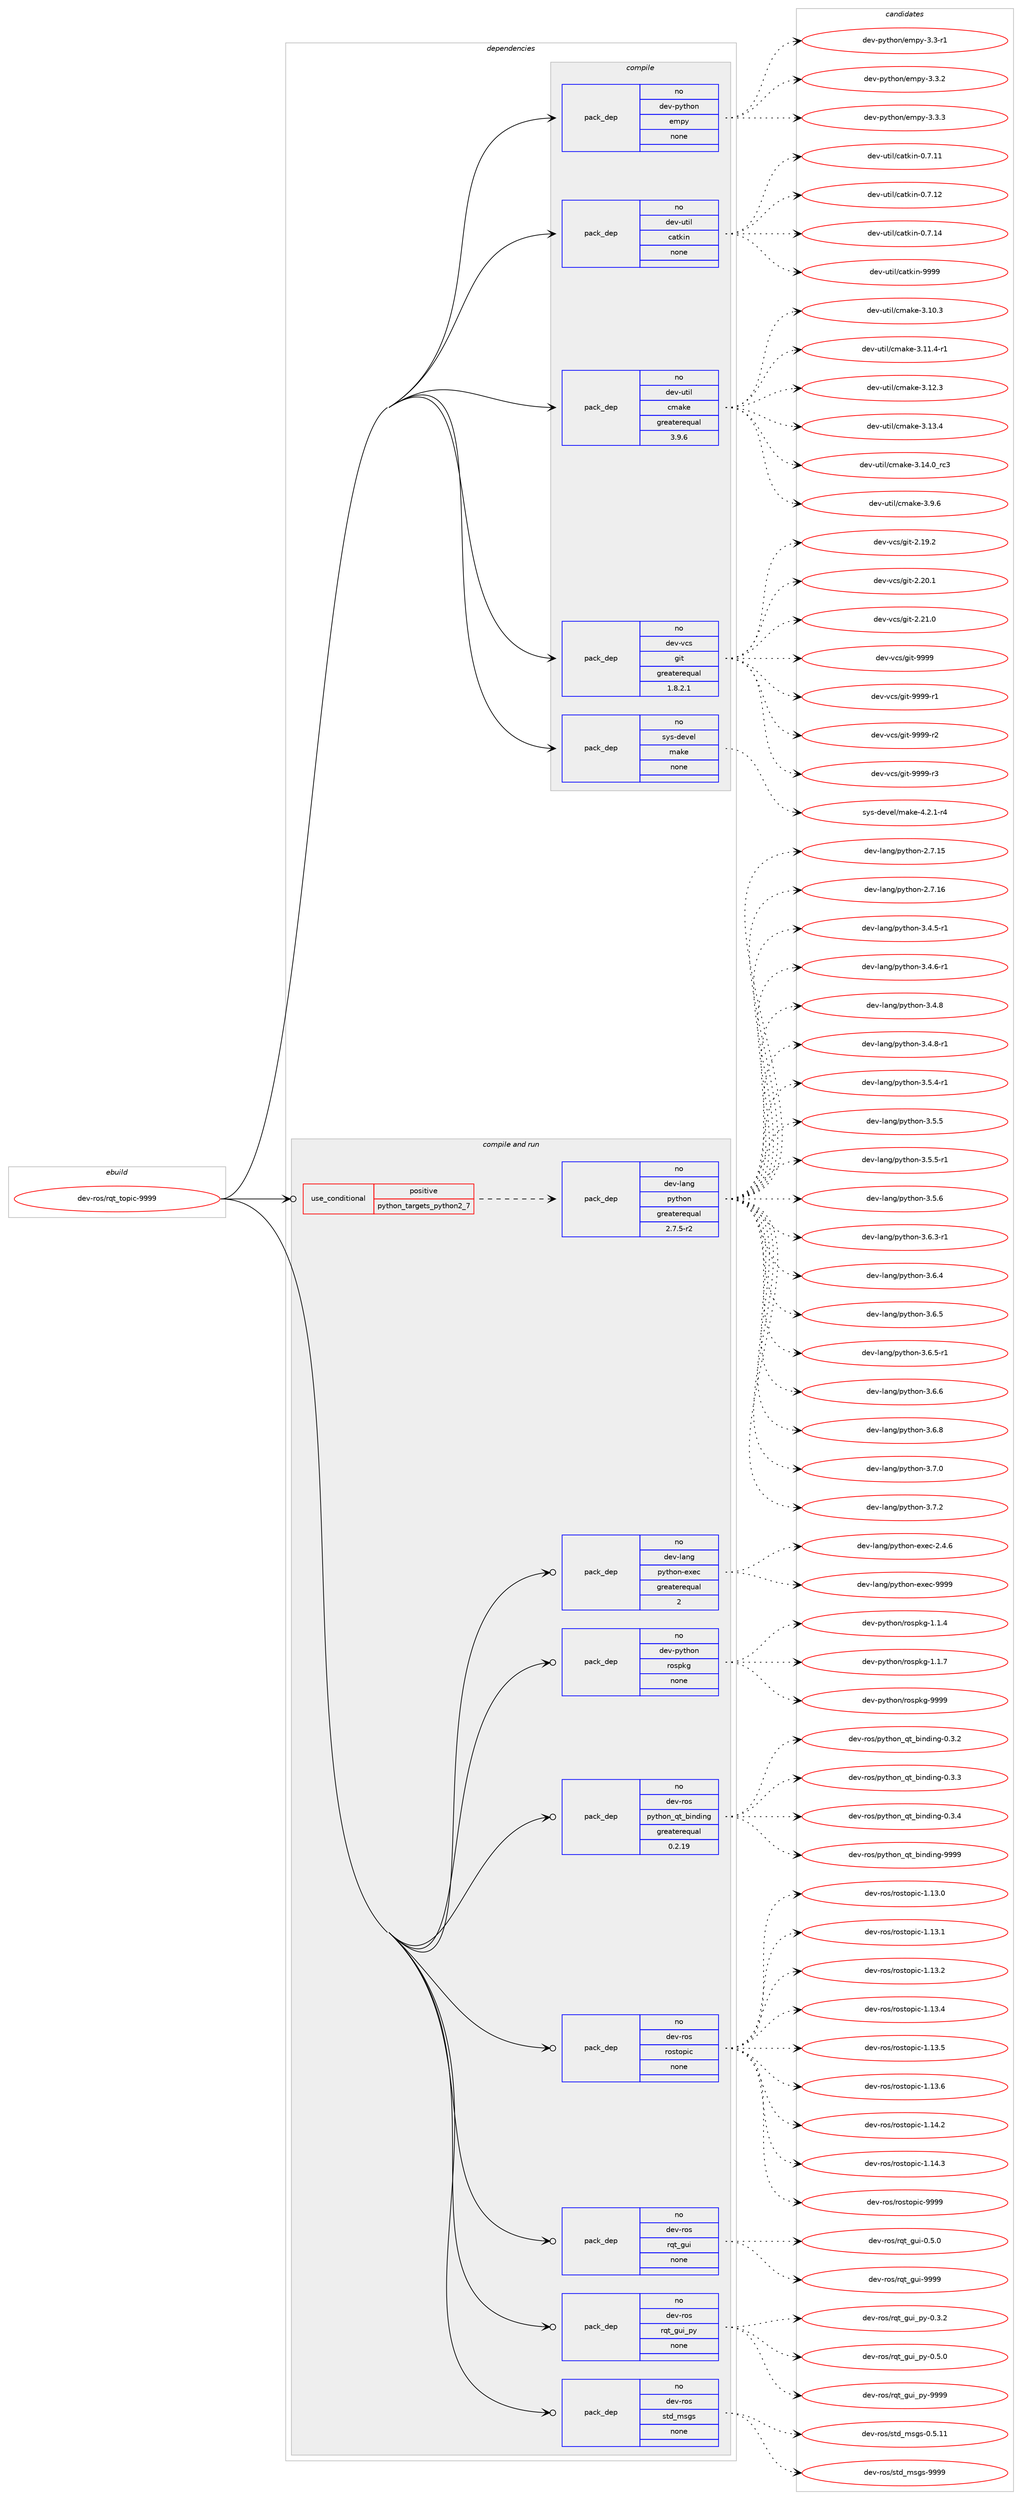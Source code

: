 digraph prolog {

# *************
# Graph options
# *************

newrank=true;
concentrate=true;
compound=true;
graph [rankdir=LR,fontname=Helvetica,fontsize=10,ranksep=1.5];#, ranksep=2.5, nodesep=0.2];
edge  [arrowhead=vee];
node  [fontname=Helvetica,fontsize=10];

# **********
# The ebuild
# **********

subgraph cluster_leftcol {
color=gray;
rank=same;
label=<<i>ebuild</i>>;
id [label="dev-ros/rqt_topic-9999", color=red, width=4, href="../dev-ros/rqt_topic-9999.svg"];
}

# ****************
# The dependencies
# ****************

subgraph cluster_midcol {
color=gray;
label=<<i>dependencies</i>>;
subgraph cluster_compile {
fillcolor="#eeeeee";
style=filled;
label=<<i>compile</i>>;
subgraph pack1056400 {
dependency1470363 [label=<<TABLE BORDER="0" CELLBORDER="1" CELLSPACING="0" CELLPADDING="4" WIDTH="220"><TR><TD ROWSPAN="6" CELLPADDING="30">pack_dep</TD></TR><TR><TD WIDTH="110">no</TD></TR><TR><TD>dev-python</TD></TR><TR><TD>empy</TD></TR><TR><TD>none</TD></TR><TR><TD></TD></TR></TABLE>>, shape=none, color=blue];
}
id:e -> dependency1470363:w [weight=20,style="solid",arrowhead="vee"];
subgraph pack1056401 {
dependency1470364 [label=<<TABLE BORDER="0" CELLBORDER="1" CELLSPACING="0" CELLPADDING="4" WIDTH="220"><TR><TD ROWSPAN="6" CELLPADDING="30">pack_dep</TD></TR><TR><TD WIDTH="110">no</TD></TR><TR><TD>dev-util</TD></TR><TR><TD>catkin</TD></TR><TR><TD>none</TD></TR><TR><TD></TD></TR></TABLE>>, shape=none, color=blue];
}
id:e -> dependency1470364:w [weight=20,style="solid",arrowhead="vee"];
subgraph pack1056402 {
dependency1470365 [label=<<TABLE BORDER="0" CELLBORDER="1" CELLSPACING="0" CELLPADDING="4" WIDTH="220"><TR><TD ROWSPAN="6" CELLPADDING="30">pack_dep</TD></TR><TR><TD WIDTH="110">no</TD></TR><TR><TD>dev-util</TD></TR><TR><TD>cmake</TD></TR><TR><TD>greaterequal</TD></TR><TR><TD>3.9.6</TD></TR></TABLE>>, shape=none, color=blue];
}
id:e -> dependency1470365:w [weight=20,style="solid",arrowhead="vee"];
subgraph pack1056403 {
dependency1470366 [label=<<TABLE BORDER="0" CELLBORDER="1" CELLSPACING="0" CELLPADDING="4" WIDTH="220"><TR><TD ROWSPAN="6" CELLPADDING="30">pack_dep</TD></TR><TR><TD WIDTH="110">no</TD></TR><TR><TD>dev-vcs</TD></TR><TR><TD>git</TD></TR><TR><TD>greaterequal</TD></TR><TR><TD>1.8.2.1</TD></TR></TABLE>>, shape=none, color=blue];
}
id:e -> dependency1470366:w [weight=20,style="solid",arrowhead="vee"];
subgraph pack1056404 {
dependency1470367 [label=<<TABLE BORDER="0" CELLBORDER="1" CELLSPACING="0" CELLPADDING="4" WIDTH="220"><TR><TD ROWSPAN="6" CELLPADDING="30">pack_dep</TD></TR><TR><TD WIDTH="110">no</TD></TR><TR><TD>sys-devel</TD></TR><TR><TD>make</TD></TR><TR><TD>none</TD></TR><TR><TD></TD></TR></TABLE>>, shape=none, color=blue];
}
id:e -> dependency1470367:w [weight=20,style="solid",arrowhead="vee"];
}
subgraph cluster_compileandrun {
fillcolor="#eeeeee";
style=filled;
label=<<i>compile and run</i>>;
subgraph cond390573 {
dependency1470368 [label=<<TABLE BORDER="0" CELLBORDER="1" CELLSPACING="0" CELLPADDING="4"><TR><TD ROWSPAN="3" CELLPADDING="10">use_conditional</TD></TR><TR><TD>positive</TD></TR><TR><TD>python_targets_python2_7</TD></TR></TABLE>>, shape=none, color=red];
subgraph pack1056405 {
dependency1470369 [label=<<TABLE BORDER="0" CELLBORDER="1" CELLSPACING="0" CELLPADDING="4" WIDTH="220"><TR><TD ROWSPAN="6" CELLPADDING="30">pack_dep</TD></TR><TR><TD WIDTH="110">no</TD></TR><TR><TD>dev-lang</TD></TR><TR><TD>python</TD></TR><TR><TD>greaterequal</TD></TR><TR><TD>2.7.5-r2</TD></TR></TABLE>>, shape=none, color=blue];
}
dependency1470368:e -> dependency1470369:w [weight=20,style="dashed",arrowhead="vee"];
}
id:e -> dependency1470368:w [weight=20,style="solid",arrowhead="odotvee"];
subgraph pack1056406 {
dependency1470370 [label=<<TABLE BORDER="0" CELLBORDER="1" CELLSPACING="0" CELLPADDING="4" WIDTH="220"><TR><TD ROWSPAN="6" CELLPADDING="30">pack_dep</TD></TR><TR><TD WIDTH="110">no</TD></TR><TR><TD>dev-lang</TD></TR><TR><TD>python-exec</TD></TR><TR><TD>greaterequal</TD></TR><TR><TD>2</TD></TR></TABLE>>, shape=none, color=blue];
}
id:e -> dependency1470370:w [weight=20,style="solid",arrowhead="odotvee"];
subgraph pack1056407 {
dependency1470371 [label=<<TABLE BORDER="0" CELLBORDER="1" CELLSPACING="0" CELLPADDING="4" WIDTH="220"><TR><TD ROWSPAN="6" CELLPADDING="30">pack_dep</TD></TR><TR><TD WIDTH="110">no</TD></TR><TR><TD>dev-python</TD></TR><TR><TD>rospkg</TD></TR><TR><TD>none</TD></TR><TR><TD></TD></TR></TABLE>>, shape=none, color=blue];
}
id:e -> dependency1470371:w [weight=20,style="solid",arrowhead="odotvee"];
subgraph pack1056408 {
dependency1470372 [label=<<TABLE BORDER="0" CELLBORDER="1" CELLSPACING="0" CELLPADDING="4" WIDTH="220"><TR><TD ROWSPAN="6" CELLPADDING="30">pack_dep</TD></TR><TR><TD WIDTH="110">no</TD></TR><TR><TD>dev-ros</TD></TR><TR><TD>python_qt_binding</TD></TR><TR><TD>greaterequal</TD></TR><TR><TD>0.2.19</TD></TR></TABLE>>, shape=none, color=blue];
}
id:e -> dependency1470372:w [weight=20,style="solid",arrowhead="odotvee"];
subgraph pack1056409 {
dependency1470373 [label=<<TABLE BORDER="0" CELLBORDER="1" CELLSPACING="0" CELLPADDING="4" WIDTH="220"><TR><TD ROWSPAN="6" CELLPADDING="30">pack_dep</TD></TR><TR><TD WIDTH="110">no</TD></TR><TR><TD>dev-ros</TD></TR><TR><TD>rostopic</TD></TR><TR><TD>none</TD></TR><TR><TD></TD></TR></TABLE>>, shape=none, color=blue];
}
id:e -> dependency1470373:w [weight=20,style="solid",arrowhead="odotvee"];
subgraph pack1056410 {
dependency1470374 [label=<<TABLE BORDER="0" CELLBORDER="1" CELLSPACING="0" CELLPADDING="4" WIDTH="220"><TR><TD ROWSPAN="6" CELLPADDING="30">pack_dep</TD></TR><TR><TD WIDTH="110">no</TD></TR><TR><TD>dev-ros</TD></TR><TR><TD>rqt_gui</TD></TR><TR><TD>none</TD></TR><TR><TD></TD></TR></TABLE>>, shape=none, color=blue];
}
id:e -> dependency1470374:w [weight=20,style="solid",arrowhead="odotvee"];
subgraph pack1056411 {
dependency1470375 [label=<<TABLE BORDER="0" CELLBORDER="1" CELLSPACING="0" CELLPADDING="4" WIDTH="220"><TR><TD ROWSPAN="6" CELLPADDING="30">pack_dep</TD></TR><TR><TD WIDTH="110">no</TD></TR><TR><TD>dev-ros</TD></TR><TR><TD>rqt_gui_py</TD></TR><TR><TD>none</TD></TR><TR><TD></TD></TR></TABLE>>, shape=none, color=blue];
}
id:e -> dependency1470375:w [weight=20,style="solid",arrowhead="odotvee"];
subgraph pack1056412 {
dependency1470376 [label=<<TABLE BORDER="0" CELLBORDER="1" CELLSPACING="0" CELLPADDING="4" WIDTH="220"><TR><TD ROWSPAN="6" CELLPADDING="30">pack_dep</TD></TR><TR><TD WIDTH="110">no</TD></TR><TR><TD>dev-ros</TD></TR><TR><TD>std_msgs</TD></TR><TR><TD>none</TD></TR><TR><TD></TD></TR></TABLE>>, shape=none, color=blue];
}
id:e -> dependency1470376:w [weight=20,style="solid",arrowhead="odotvee"];
}
subgraph cluster_run {
fillcolor="#eeeeee";
style=filled;
label=<<i>run</i>>;
}
}

# **************
# The candidates
# **************

subgraph cluster_choices {
rank=same;
color=gray;
label=<<i>candidates</i>>;

subgraph choice1056400 {
color=black;
nodesep=1;
choice1001011184511212111610411111047101109112121455146514511449 [label="dev-python/empy-3.3-r1", color=red, width=4,href="../dev-python/empy-3.3-r1.svg"];
choice1001011184511212111610411111047101109112121455146514650 [label="dev-python/empy-3.3.2", color=red, width=4,href="../dev-python/empy-3.3.2.svg"];
choice1001011184511212111610411111047101109112121455146514651 [label="dev-python/empy-3.3.3", color=red, width=4,href="../dev-python/empy-3.3.3.svg"];
dependency1470363:e -> choice1001011184511212111610411111047101109112121455146514511449:w [style=dotted,weight="100"];
dependency1470363:e -> choice1001011184511212111610411111047101109112121455146514650:w [style=dotted,weight="100"];
dependency1470363:e -> choice1001011184511212111610411111047101109112121455146514651:w [style=dotted,weight="100"];
}
subgraph choice1056401 {
color=black;
nodesep=1;
choice1001011184511711610510847999711610710511045484655464949 [label="dev-util/catkin-0.7.11", color=red, width=4,href="../dev-util/catkin-0.7.11.svg"];
choice1001011184511711610510847999711610710511045484655464950 [label="dev-util/catkin-0.7.12", color=red, width=4,href="../dev-util/catkin-0.7.12.svg"];
choice1001011184511711610510847999711610710511045484655464952 [label="dev-util/catkin-0.7.14", color=red, width=4,href="../dev-util/catkin-0.7.14.svg"];
choice100101118451171161051084799971161071051104557575757 [label="dev-util/catkin-9999", color=red, width=4,href="../dev-util/catkin-9999.svg"];
dependency1470364:e -> choice1001011184511711610510847999711610710511045484655464949:w [style=dotted,weight="100"];
dependency1470364:e -> choice1001011184511711610510847999711610710511045484655464950:w [style=dotted,weight="100"];
dependency1470364:e -> choice1001011184511711610510847999711610710511045484655464952:w [style=dotted,weight="100"];
dependency1470364:e -> choice100101118451171161051084799971161071051104557575757:w [style=dotted,weight="100"];
}
subgraph choice1056402 {
color=black;
nodesep=1;
choice1001011184511711610510847991099710710145514649484651 [label="dev-util/cmake-3.10.3", color=red, width=4,href="../dev-util/cmake-3.10.3.svg"];
choice10010111845117116105108479910997107101455146494946524511449 [label="dev-util/cmake-3.11.4-r1", color=red, width=4,href="../dev-util/cmake-3.11.4-r1.svg"];
choice1001011184511711610510847991099710710145514649504651 [label="dev-util/cmake-3.12.3", color=red, width=4,href="../dev-util/cmake-3.12.3.svg"];
choice1001011184511711610510847991099710710145514649514652 [label="dev-util/cmake-3.13.4", color=red, width=4,href="../dev-util/cmake-3.13.4.svg"];
choice1001011184511711610510847991099710710145514649524648951149951 [label="dev-util/cmake-3.14.0_rc3", color=red, width=4,href="../dev-util/cmake-3.14.0_rc3.svg"];
choice10010111845117116105108479910997107101455146574654 [label="dev-util/cmake-3.9.6", color=red, width=4,href="../dev-util/cmake-3.9.6.svg"];
dependency1470365:e -> choice1001011184511711610510847991099710710145514649484651:w [style=dotted,weight="100"];
dependency1470365:e -> choice10010111845117116105108479910997107101455146494946524511449:w [style=dotted,weight="100"];
dependency1470365:e -> choice1001011184511711610510847991099710710145514649504651:w [style=dotted,weight="100"];
dependency1470365:e -> choice1001011184511711610510847991099710710145514649514652:w [style=dotted,weight="100"];
dependency1470365:e -> choice1001011184511711610510847991099710710145514649524648951149951:w [style=dotted,weight="100"];
dependency1470365:e -> choice10010111845117116105108479910997107101455146574654:w [style=dotted,weight="100"];
}
subgraph choice1056403 {
color=black;
nodesep=1;
choice10010111845118991154710310511645504649574650 [label="dev-vcs/git-2.19.2", color=red, width=4,href="../dev-vcs/git-2.19.2.svg"];
choice10010111845118991154710310511645504650484649 [label="dev-vcs/git-2.20.1", color=red, width=4,href="../dev-vcs/git-2.20.1.svg"];
choice10010111845118991154710310511645504650494648 [label="dev-vcs/git-2.21.0", color=red, width=4,href="../dev-vcs/git-2.21.0.svg"];
choice1001011184511899115471031051164557575757 [label="dev-vcs/git-9999", color=red, width=4,href="../dev-vcs/git-9999.svg"];
choice10010111845118991154710310511645575757574511449 [label="dev-vcs/git-9999-r1", color=red, width=4,href="../dev-vcs/git-9999-r1.svg"];
choice10010111845118991154710310511645575757574511450 [label="dev-vcs/git-9999-r2", color=red, width=4,href="../dev-vcs/git-9999-r2.svg"];
choice10010111845118991154710310511645575757574511451 [label="dev-vcs/git-9999-r3", color=red, width=4,href="../dev-vcs/git-9999-r3.svg"];
dependency1470366:e -> choice10010111845118991154710310511645504649574650:w [style=dotted,weight="100"];
dependency1470366:e -> choice10010111845118991154710310511645504650484649:w [style=dotted,weight="100"];
dependency1470366:e -> choice10010111845118991154710310511645504650494648:w [style=dotted,weight="100"];
dependency1470366:e -> choice1001011184511899115471031051164557575757:w [style=dotted,weight="100"];
dependency1470366:e -> choice10010111845118991154710310511645575757574511449:w [style=dotted,weight="100"];
dependency1470366:e -> choice10010111845118991154710310511645575757574511450:w [style=dotted,weight="100"];
dependency1470366:e -> choice10010111845118991154710310511645575757574511451:w [style=dotted,weight="100"];
}
subgraph choice1056404 {
color=black;
nodesep=1;
choice1151211154510010111810110847109971071014552465046494511452 [label="sys-devel/make-4.2.1-r4", color=red, width=4,href="../sys-devel/make-4.2.1-r4.svg"];
dependency1470367:e -> choice1151211154510010111810110847109971071014552465046494511452:w [style=dotted,weight="100"];
}
subgraph choice1056405 {
color=black;
nodesep=1;
choice10010111845108971101034711212111610411111045504655464953 [label="dev-lang/python-2.7.15", color=red, width=4,href="../dev-lang/python-2.7.15.svg"];
choice10010111845108971101034711212111610411111045504655464954 [label="dev-lang/python-2.7.16", color=red, width=4,href="../dev-lang/python-2.7.16.svg"];
choice1001011184510897110103471121211161041111104551465246534511449 [label="dev-lang/python-3.4.5-r1", color=red, width=4,href="../dev-lang/python-3.4.5-r1.svg"];
choice1001011184510897110103471121211161041111104551465246544511449 [label="dev-lang/python-3.4.6-r1", color=red, width=4,href="../dev-lang/python-3.4.6-r1.svg"];
choice100101118451089711010347112121116104111110455146524656 [label="dev-lang/python-3.4.8", color=red, width=4,href="../dev-lang/python-3.4.8.svg"];
choice1001011184510897110103471121211161041111104551465246564511449 [label="dev-lang/python-3.4.8-r1", color=red, width=4,href="../dev-lang/python-3.4.8-r1.svg"];
choice1001011184510897110103471121211161041111104551465346524511449 [label="dev-lang/python-3.5.4-r1", color=red, width=4,href="../dev-lang/python-3.5.4-r1.svg"];
choice100101118451089711010347112121116104111110455146534653 [label="dev-lang/python-3.5.5", color=red, width=4,href="../dev-lang/python-3.5.5.svg"];
choice1001011184510897110103471121211161041111104551465346534511449 [label="dev-lang/python-3.5.5-r1", color=red, width=4,href="../dev-lang/python-3.5.5-r1.svg"];
choice100101118451089711010347112121116104111110455146534654 [label="dev-lang/python-3.5.6", color=red, width=4,href="../dev-lang/python-3.5.6.svg"];
choice1001011184510897110103471121211161041111104551465446514511449 [label="dev-lang/python-3.6.3-r1", color=red, width=4,href="../dev-lang/python-3.6.3-r1.svg"];
choice100101118451089711010347112121116104111110455146544652 [label="dev-lang/python-3.6.4", color=red, width=4,href="../dev-lang/python-3.6.4.svg"];
choice100101118451089711010347112121116104111110455146544653 [label="dev-lang/python-3.6.5", color=red, width=4,href="../dev-lang/python-3.6.5.svg"];
choice1001011184510897110103471121211161041111104551465446534511449 [label="dev-lang/python-3.6.5-r1", color=red, width=4,href="../dev-lang/python-3.6.5-r1.svg"];
choice100101118451089711010347112121116104111110455146544654 [label="dev-lang/python-3.6.6", color=red, width=4,href="../dev-lang/python-3.6.6.svg"];
choice100101118451089711010347112121116104111110455146544656 [label="dev-lang/python-3.6.8", color=red, width=4,href="../dev-lang/python-3.6.8.svg"];
choice100101118451089711010347112121116104111110455146554648 [label="dev-lang/python-3.7.0", color=red, width=4,href="../dev-lang/python-3.7.0.svg"];
choice100101118451089711010347112121116104111110455146554650 [label="dev-lang/python-3.7.2", color=red, width=4,href="../dev-lang/python-3.7.2.svg"];
dependency1470369:e -> choice10010111845108971101034711212111610411111045504655464953:w [style=dotted,weight="100"];
dependency1470369:e -> choice10010111845108971101034711212111610411111045504655464954:w [style=dotted,weight="100"];
dependency1470369:e -> choice1001011184510897110103471121211161041111104551465246534511449:w [style=dotted,weight="100"];
dependency1470369:e -> choice1001011184510897110103471121211161041111104551465246544511449:w [style=dotted,weight="100"];
dependency1470369:e -> choice100101118451089711010347112121116104111110455146524656:w [style=dotted,weight="100"];
dependency1470369:e -> choice1001011184510897110103471121211161041111104551465246564511449:w [style=dotted,weight="100"];
dependency1470369:e -> choice1001011184510897110103471121211161041111104551465346524511449:w [style=dotted,weight="100"];
dependency1470369:e -> choice100101118451089711010347112121116104111110455146534653:w [style=dotted,weight="100"];
dependency1470369:e -> choice1001011184510897110103471121211161041111104551465346534511449:w [style=dotted,weight="100"];
dependency1470369:e -> choice100101118451089711010347112121116104111110455146534654:w [style=dotted,weight="100"];
dependency1470369:e -> choice1001011184510897110103471121211161041111104551465446514511449:w [style=dotted,weight="100"];
dependency1470369:e -> choice100101118451089711010347112121116104111110455146544652:w [style=dotted,weight="100"];
dependency1470369:e -> choice100101118451089711010347112121116104111110455146544653:w [style=dotted,weight="100"];
dependency1470369:e -> choice1001011184510897110103471121211161041111104551465446534511449:w [style=dotted,weight="100"];
dependency1470369:e -> choice100101118451089711010347112121116104111110455146544654:w [style=dotted,weight="100"];
dependency1470369:e -> choice100101118451089711010347112121116104111110455146544656:w [style=dotted,weight="100"];
dependency1470369:e -> choice100101118451089711010347112121116104111110455146554648:w [style=dotted,weight="100"];
dependency1470369:e -> choice100101118451089711010347112121116104111110455146554650:w [style=dotted,weight="100"];
}
subgraph choice1056406 {
color=black;
nodesep=1;
choice1001011184510897110103471121211161041111104510112010199455046524654 [label="dev-lang/python-exec-2.4.6", color=red, width=4,href="../dev-lang/python-exec-2.4.6.svg"];
choice10010111845108971101034711212111610411111045101120101994557575757 [label="dev-lang/python-exec-9999", color=red, width=4,href="../dev-lang/python-exec-9999.svg"];
dependency1470370:e -> choice1001011184510897110103471121211161041111104510112010199455046524654:w [style=dotted,weight="100"];
dependency1470370:e -> choice10010111845108971101034711212111610411111045101120101994557575757:w [style=dotted,weight="100"];
}
subgraph choice1056407 {
color=black;
nodesep=1;
choice1001011184511212111610411111047114111115112107103454946494652 [label="dev-python/rospkg-1.1.4", color=red, width=4,href="../dev-python/rospkg-1.1.4.svg"];
choice1001011184511212111610411111047114111115112107103454946494655 [label="dev-python/rospkg-1.1.7", color=red, width=4,href="../dev-python/rospkg-1.1.7.svg"];
choice10010111845112121116104111110471141111151121071034557575757 [label="dev-python/rospkg-9999", color=red, width=4,href="../dev-python/rospkg-9999.svg"];
dependency1470371:e -> choice1001011184511212111610411111047114111115112107103454946494652:w [style=dotted,weight="100"];
dependency1470371:e -> choice1001011184511212111610411111047114111115112107103454946494655:w [style=dotted,weight="100"];
dependency1470371:e -> choice10010111845112121116104111110471141111151121071034557575757:w [style=dotted,weight="100"];
}
subgraph choice1056408 {
color=black;
nodesep=1;
choice1001011184511411111547112121116104111110951131169598105110100105110103454846514650 [label="dev-ros/python_qt_binding-0.3.2", color=red, width=4,href="../dev-ros/python_qt_binding-0.3.2.svg"];
choice1001011184511411111547112121116104111110951131169598105110100105110103454846514651 [label="dev-ros/python_qt_binding-0.3.3", color=red, width=4,href="../dev-ros/python_qt_binding-0.3.3.svg"];
choice1001011184511411111547112121116104111110951131169598105110100105110103454846514652 [label="dev-ros/python_qt_binding-0.3.4", color=red, width=4,href="../dev-ros/python_qt_binding-0.3.4.svg"];
choice10010111845114111115471121211161041111109511311695981051101001051101034557575757 [label="dev-ros/python_qt_binding-9999", color=red, width=4,href="../dev-ros/python_qt_binding-9999.svg"];
dependency1470372:e -> choice1001011184511411111547112121116104111110951131169598105110100105110103454846514650:w [style=dotted,weight="100"];
dependency1470372:e -> choice1001011184511411111547112121116104111110951131169598105110100105110103454846514651:w [style=dotted,weight="100"];
dependency1470372:e -> choice1001011184511411111547112121116104111110951131169598105110100105110103454846514652:w [style=dotted,weight="100"];
dependency1470372:e -> choice10010111845114111115471121211161041111109511311695981051101001051101034557575757:w [style=dotted,weight="100"];
}
subgraph choice1056409 {
color=black;
nodesep=1;
choice10010111845114111115471141111151161111121059945494649514648 [label="dev-ros/rostopic-1.13.0", color=red, width=4,href="../dev-ros/rostopic-1.13.0.svg"];
choice10010111845114111115471141111151161111121059945494649514649 [label="dev-ros/rostopic-1.13.1", color=red, width=4,href="../dev-ros/rostopic-1.13.1.svg"];
choice10010111845114111115471141111151161111121059945494649514650 [label="dev-ros/rostopic-1.13.2", color=red, width=4,href="../dev-ros/rostopic-1.13.2.svg"];
choice10010111845114111115471141111151161111121059945494649514652 [label="dev-ros/rostopic-1.13.4", color=red, width=4,href="../dev-ros/rostopic-1.13.4.svg"];
choice10010111845114111115471141111151161111121059945494649514653 [label="dev-ros/rostopic-1.13.5", color=red, width=4,href="../dev-ros/rostopic-1.13.5.svg"];
choice10010111845114111115471141111151161111121059945494649514654 [label="dev-ros/rostopic-1.13.6", color=red, width=4,href="../dev-ros/rostopic-1.13.6.svg"];
choice10010111845114111115471141111151161111121059945494649524650 [label="dev-ros/rostopic-1.14.2", color=red, width=4,href="../dev-ros/rostopic-1.14.2.svg"];
choice10010111845114111115471141111151161111121059945494649524651 [label="dev-ros/rostopic-1.14.3", color=red, width=4,href="../dev-ros/rostopic-1.14.3.svg"];
choice1001011184511411111547114111115116111112105994557575757 [label="dev-ros/rostopic-9999", color=red, width=4,href="../dev-ros/rostopic-9999.svg"];
dependency1470373:e -> choice10010111845114111115471141111151161111121059945494649514648:w [style=dotted,weight="100"];
dependency1470373:e -> choice10010111845114111115471141111151161111121059945494649514649:w [style=dotted,weight="100"];
dependency1470373:e -> choice10010111845114111115471141111151161111121059945494649514650:w [style=dotted,weight="100"];
dependency1470373:e -> choice10010111845114111115471141111151161111121059945494649514652:w [style=dotted,weight="100"];
dependency1470373:e -> choice10010111845114111115471141111151161111121059945494649514653:w [style=dotted,weight="100"];
dependency1470373:e -> choice10010111845114111115471141111151161111121059945494649514654:w [style=dotted,weight="100"];
dependency1470373:e -> choice10010111845114111115471141111151161111121059945494649524650:w [style=dotted,weight="100"];
dependency1470373:e -> choice10010111845114111115471141111151161111121059945494649524651:w [style=dotted,weight="100"];
dependency1470373:e -> choice1001011184511411111547114111115116111112105994557575757:w [style=dotted,weight="100"];
}
subgraph choice1056410 {
color=black;
nodesep=1;
choice100101118451141111154711411311695103117105454846534648 [label="dev-ros/rqt_gui-0.5.0", color=red, width=4,href="../dev-ros/rqt_gui-0.5.0.svg"];
choice1001011184511411111547114113116951031171054557575757 [label="dev-ros/rqt_gui-9999", color=red, width=4,href="../dev-ros/rqt_gui-9999.svg"];
dependency1470374:e -> choice100101118451141111154711411311695103117105454846534648:w [style=dotted,weight="100"];
dependency1470374:e -> choice1001011184511411111547114113116951031171054557575757:w [style=dotted,weight="100"];
}
subgraph choice1056411 {
color=black;
nodesep=1;
choice10010111845114111115471141131169510311710595112121454846514650 [label="dev-ros/rqt_gui_py-0.3.2", color=red, width=4,href="../dev-ros/rqt_gui_py-0.3.2.svg"];
choice10010111845114111115471141131169510311710595112121454846534648 [label="dev-ros/rqt_gui_py-0.5.0", color=red, width=4,href="../dev-ros/rqt_gui_py-0.5.0.svg"];
choice100101118451141111154711411311695103117105951121214557575757 [label="dev-ros/rqt_gui_py-9999", color=red, width=4,href="../dev-ros/rqt_gui_py-9999.svg"];
dependency1470375:e -> choice10010111845114111115471141131169510311710595112121454846514650:w [style=dotted,weight="100"];
dependency1470375:e -> choice10010111845114111115471141131169510311710595112121454846534648:w [style=dotted,weight="100"];
dependency1470375:e -> choice100101118451141111154711411311695103117105951121214557575757:w [style=dotted,weight="100"];
}
subgraph choice1056412 {
color=black;
nodesep=1;
choice10010111845114111115471151161009510911510311545484653464949 [label="dev-ros/std_msgs-0.5.11", color=red, width=4,href="../dev-ros/std_msgs-0.5.11.svg"];
choice1001011184511411111547115116100951091151031154557575757 [label="dev-ros/std_msgs-9999", color=red, width=4,href="../dev-ros/std_msgs-9999.svg"];
dependency1470376:e -> choice10010111845114111115471151161009510911510311545484653464949:w [style=dotted,weight="100"];
dependency1470376:e -> choice1001011184511411111547115116100951091151031154557575757:w [style=dotted,weight="100"];
}
}

}
